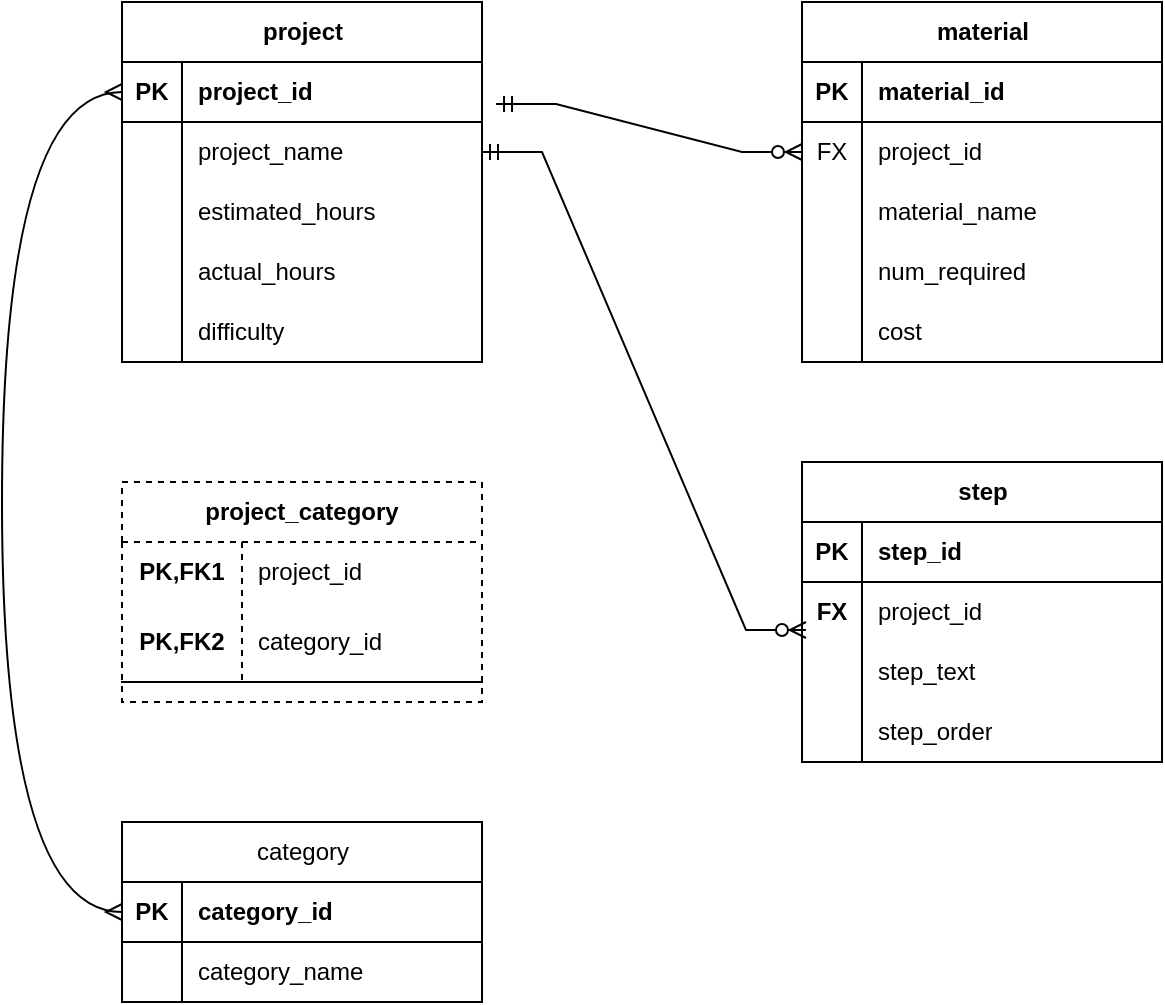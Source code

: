 <mxfile version="21.6.8" type="device">
  <diagram name="Page-1" id="QDHO5SLowC5yeqH9YNiQ">
    <mxGraphModel dx="1114" dy="656" grid="1" gridSize="10" guides="1" tooltips="1" connect="1" arrows="1" fold="1" page="1" pageScale="1" pageWidth="850" pageHeight="1100" math="0" shadow="0">
      <root>
        <mxCell id="0" />
        <mxCell id="1" parent="0" />
        <mxCell id="9Vhz3I-tGZ7GITaoAqUK-1" value="project" style="shape=table;startSize=30;container=1;collapsible=1;childLayout=tableLayout;fixedRows=1;rowLines=0;fontStyle=1;align=center;resizeLast=1;html=1;" vertex="1" parent="1">
          <mxGeometry x="140" y="150" width="180" height="180" as="geometry" />
        </mxCell>
        <mxCell id="9Vhz3I-tGZ7GITaoAqUK-2" value="" style="shape=tableRow;horizontal=0;startSize=0;swimlaneHead=0;swimlaneBody=0;fillColor=none;collapsible=0;dropTarget=0;points=[[0,0.5],[1,0.5]];portConstraint=eastwest;top=0;left=0;right=0;bottom=1;" vertex="1" parent="9Vhz3I-tGZ7GITaoAqUK-1">
          <mxGeometry y="30" width="180" height="30" as="geometry" />
        </mxCell>
        <mxCell id="9Vhz3I-tGZ7GITaoAqUK-3" value="PK" style="shape=partialRectangle;connectable=0;fillColor=none;top=0;left=0;bottom=0;right=0;fontStyle=1;overflow=hidden;whiteSpace=wrap;html=1;" vertex="1" parent="9Vhz3I-tGZ7GITaoAqUK-2">
          <mxGeometry width="30" height="30" as="geometry">
            <mxRectangle width="30" height="30" as="alternateBounds" />
          </mxGeometry>
        </mxCell>
        <mxCell id="9Vhz3I-tGZ7GITaoAqUK-4" value="&lt;span style=&quot;&quot;&gt;project_id&lt;/span&gt;" style="shape=partialRectangle;connectable=0;fillColor=none;top=0;left=0;bottom=0;right=0;align=left;spacingLeft=6;fontStyle=1;overflow=hidden;whiteSpace=wrap;html=1;" vertex="1" parent="9Vhz3I-tGZ7GITaoAqUK-2">
          <mxGeometry x="30" width="150" height="30" as="geometry">
            <mxRectangle width="150" height="30" as="alternateBounds" />
          </mxGeometry>
        </mxCell>
        <mxCell id="9Vhz3I-tGZ7GITaoAqUK-5" value="" style="shape=tableRow;horizontal=0;startSize=0;swimlaneHead=0;swimlaneBody=0;fillColor=none;collapsible=0;dropTarget=0;points=[[0,0.5],[1,0.5]];portConstraint=eastwest;top=0;left=0;right=0;bottom=0;" vertex="1" parent="9Vhz3I-tGZ7GITaoAqUK-1">
          <mxGeometry y="60" width="180" height="30" as="geometry" />
        </mxCell>
        <mxCell id="9Vhz3I-tGZ7GITaoAqUK-6" value="" style="shape=partialRectangle;connectable=0;fillColor=none;top=0;left=0;bottom=0;right=0;editable=1;overflow=hidden;whiteSpace=wrap;html=1;" vertex="1" parent="9Vhz3I-tGZ7GITaoAqUK-5">
          <mxGeometry width="30" height="30" as="geometry">
            <mxRectangle width="30" height="30" as="alternateBounds" />
          </mxGeometry>
        </mxCell>
        <mxCell id="9Vhz3I-tGZ7GITaoAqUK-7" value="project_name" style="shape=partialRectangle;connectable=0;fillColor=none;top=0;left=0;bottom=0;right=0;align=left;spacingLeft=6;overflow=hidden;whiteSpace=wrap;html=1;" vertex="1" parent="9Vhz3I-tGZ7GITaoAqUK-5">
          <mxGeometry x="30" width="150" height="30" as="geometry">
            <mxRectangle width="150" height="30" as="alternateBounds" />
          </mxGeometry>
        </mxCell>
        <mxCell id="9Vhz3I-tGZ7GITaoAqUK-8" value="" style="shape=tableRow;horizontal=0;startSize=0;swimlaneHead=0;swimlaneBody=0;fillColor=none;collapsible=0;dropTarget=0;points=[[0,0.5],[1,0.5]];portConstraint=eastwest;top=0;left=0;right=0;bottom=0;" vertex="1" parent="9Vhz3I-tGZ7GITaoAqUK-1">
          <mxGeometry y="90" width="180" height="30" as="geometry" />
        </mxCell>
        <mxCell id="9Vhz3I-tGZ7GITaoAqUK-9" value="" style="shape=partialRectangle;connectable=0;fillColor=none;top=0;left=0;bottom=0;right=0;editable=1;overflow=hidden;whiteSpace=wrap;html=1;" vertex="1" parent="9Vhz3I-tGZ7GITaoAqUK-8">
          <mxGeometry width="30" height="30" as="geometry">
            <mxRectangle width="30" height="30" as="alternateBounds" />
          </mxGeometry>
        </mxCell>
        <mxCell id="9Vhz3I-tGZ7GITaoAqUK-10" value="estimated_hours" style="shape=partialRectangle;connectable=0;fillColor=none;top=0;left=0;bottom=0;right=0;align=left;spacingLeft=6;overflow=hidden;whiteSpace=wrap;html=1;" vertex="1" parent="9Vhz3I-tGZ7GITaoAqUK-8">
          <mxGeometry x="30" width="150" height="30" as="geometry">
            <mxRectangle width="150" height="30" as="alternateBounds" />
          </mxGeometry>
        </mxCell>
        <mxCell id="9Vhz3I-tGZ7GITaoAqUK-11" value="" style="shape=tableRow;horizontal=0;startSize=0;swimlaneHead=0;swimlaneBody=0;fillColor=none;collapsible=0;dropTarget=0;points=[[0,0.5],[1,0.5]];portConstraint=eastwest;top=0;left=0;right=0;bottom=0;" vertex="1" parent="9Vhz3I-tGZ7GITaoAqUK-1">
          <mxGeometry y="120" width="180" height="30" as="geometry" />
        </mxCell>
        <mxCell id="9Vhz3I-tGZ7GITaoAqUK-12" value="" style="shape=partialRectangle;connectable=0;fillColor=none;top=0;left=0;bottom=0;right=0;editable=1;overflow=hidden;whiteSpace=wrap;html=1;" vertex="1" parent="9Vhz3I-tGZ7GITaoAqUK-11">
          <mxGeometry width="30" height="30" as="geometry">
            <mxRectangle width="30" height="30" as="alternateBounds" />
          </mxGeometry>
        </mxCell>
        <mxCell id="9Vhz3I-tGZ7GITaoAqUK-13" value="actual_hours" style="shape=partialRectangle;connectable=0;fillColor=none;top=0;left=0;bottom=0;right=0;align=left;spacingLeft=6;overflow=hidden;whiteSpace=wrap;html=1;" vertex="1" parent="9Vhz3I-tGZ7GITaoAqUK-11">
          <mxGeometry x="30" width="150" height="30" as="geometry">
            <mxRectangle width="150" height="30" as="alternateBounds" />
          </mxGeometry>
        </mxCell>
        <mxCell id="9Vhz3I-tGZ7GITaoAqUK-59" style="shape=tableRow;horizontal=0;startSize=0;swimlaneHead=0;swimlaneBody=0;fillColor=none;collapsible=0;dropTarget=0;points=[[0,0.5],[1,0.5]];portConstraint=eastwest;top=0;left=0;right=0;bottom=0;" vertex="1" parent="9Vhz3I-tGZ7GITaoAqUK-1">
          <mxGeometry y="150" width="180" height="30" as="geometry" />
        </mxCell>
        <mxCell id="9Vhz3I-tGZ7GITaoAqUK-60" style="shape=partialRectangle;connectable=0;fillColor=none;top=0;left=0;bottom=0;right=0;editable=1;overflow=hidden;whiteSpace=wrap;html=1;" vertex="1" parent="9Vhz3I-tGZ7GITaoAqUK-59">
          <mxGeometry width="30" height="30" as="geometry">
            <mxRectangle width="30" height="30" as="alternateBounds" />
          </mxGeometry>
        </mxCell>
        <mxCell id="9Vhz3I-tGZ7GITaoAqUK-61" value="difficulty" style="shape=partialRectangle;connectable=0;fillColor=none;top=0;left=0;bottom=0;right=0;align=left;spacingLeft=6;overflow=hidden;whiteSpace=wrap;html=1;" vertex="1" parent="9Vhz3I-tGZ7GITaoAqUK-59">
          <mxGeometry x="30" width="150" height="30" as="geometry">
            <mxRectangle width="150" height="30" as="alternateBounds" />
          </mxGeometry>
        </mxCell>
        <mxCell id="9Vhz3I-tGZ7GITaoAqUK-14" value="material" style="shape=table;startSize=30;container=1;collapsible=1;childLayout=tableLayout;fixedRows=1;rowLines=0;fontStyle=1;align=center;resizeLast=1;html=1;" vertex="1" parent="1">
          <mxGeometry x="480" y="150" width="180" height="180" as="geometry" />
        </mxCell>
        <mxCell id="9Vhz3I-tGZ7GITaoAqUK-15" value="" style="shape=tableRow;horizontal=0;startSize=0;swimlaneHead=0;swimlaneBody=0;fillColor=none;collapsible=0;dropTarget=0;points=[[0,0.5],[1,0.5]];portConstraint=eastwest;top=0;left=0;right=0;bottom=1;" vertex="1" parent="9Vhz3I-tGZ7GITaoAqUK-14">
          <mxGeometry y="30" width="180" height="30" as="geometry" />
        </mxCell>
        <mxCell id="9Vhz3I-tGZ7GITaoAqUK-16" value="PK" style="shape=partialRectangle;connectable=0;fillColor=none;top=0;left=0;bottom=0;right=0;fontStyle=1;overflow=hidden;whiteSpace=wrap;html=1;" vertex="1" parent="9Vhz3I-tGZ7GITaoAqUK-15">
          <mxGeometry width="30" height="30" as="geometry">
            <mxRectangle width="30" height="30" as="alternateBounds" />
          </mxGeometry>
        </mxCell>
        <mxCell id="9Vhz3I-tGZ7GITaoAqUK-17" value="material_id" style="shape=partialRectangle;connectable=0;fillColor=none;top=0;left=0;bottom=0;right=0;align=left;spacingLeft=6;fontStyle=1;overflow=hidden;whiteSpace=wrap;html=1;" vertex="1" parent="9Vhz3I-tGZ7GITaoAqUK-15">
          <mxGeometry x="30" width="150" height="30" as="geometry">
            <mxRectangle width="150" height="30" as="alternateBounds" />
          </mxGeometry>
        </mxCell>
        <mxCell id="9Vhz3I-tGZ7GITaoAqUK-18" value="" style="shape=tableRow;horizontal=0;startSize=0;swimlaneHead=0;swimlaneBody=0;fillColor=none;collapsible=0;dropTarget=0;points=[[0,0.5],[1,0.5]];portConstraint=eastwest;top=0;left=0;right=0;bottom=0;" vertex="1" parent="9Vhz3I-tGZ7GITaoAqUK-14">
          <mxGeometry y="60" width="180" height="30" as="geometry" />
        </mxCell>
        <mxCell id="9Vhz3I-tGZ7GITaoAqUK-19" value="FX" style="shape=partialRectangle;connectable=0;fillColor=none;top=0;left=0;bottom=0;right=0;editable=1;overflow=hidden;whiteSpace=wrap;html=1;" vertex="1" parent="9Vhz3I-tGZ7GITaoAqUK-18">
          <mxGeometry width="30" height="30" as="geometry">
            <mxRectangle width="30" height="30" as="alternateBounds" />
          </mxGeometry>
        </mxCell>
        <mxCell id="9Vhz3I-tGZ7GITaoAqUK-20" value="project_id" style="shape=partialRectangle;connectable=0;fillColor=none;top=0;left=0;bottom=0;right=0;align=left;spacingLeft=6;overflow=hidden;whiteSpace=wrap;html=1;" vertex="1" parent="9Vhz3I-tGZ7GITaoAqUK-18">
          <mxGeometry x="30" width="150" height="30" as="geometry">
            <mxRectangle width="150" height="30" as="alternateBounds" />
          </mxGeometry>
        </mxCell>
        <mxCell id="9Vhz3I-tGZ7GITaoAqUK-21" value="" style="shape=tableRow;horizontal=0;startSize=0;swimlaneHead=0;swimlaneBody=0;fillColor=none;collapsible=0;dropTarget=0;points=[[0,0.5],[1,0.5]];portConstraint=eastwest;top=0;left=0;right=0;bottom=0;" vertex="1" parent="9Vhz3I-tGZ7GITaoAqUK-14">
          <mxGeometry y="90" width="180" height="30" as="geometry" />
        </mxCell>
        <mxCell id="9Vhz3I-tGZ7GITaoAqUK-22" value="" style="shape=partialRectangle;connectable=0;fillColor=none;top=0;left=0;bottom=0;right=0;editable=1;overflow=hidden;whiteSpace=wrap;html=1;" vertex="1" parent="9Vhz3I-tGZ7GITaoAqUK-21">
          <mxGeometry width="30" height="30" as="geometry">
            <mxRectangle width="30" height="30" as="alternateBounds" />
          </mxGeometry>
        </mxCell>
        <mxCell id="9Vhz3I-tGZ7GITaoAqUK-23" value="material_name" style="shape=partialRectangle;connectable=0;fillColor=none;top=0;left=0;bottom=0;right=0;align=left;spacingLeft=6;overflow=hidden;whiteSpace=wrap;html=1;" vertex="1" parent="9Vhz3I-tGZ7GITaoAqUK-21">
          <mxGeometry x="30" width="150" height="30" as="geometry">
            <mxRectangle width="150" height="30" as="alternateBounds" />
          </mxGeometry>
        </mxCell>
        <mxCell id="9Vhz3I-tGZ7GITaoAqUK-24" value="" style="shape=tableRow;horizontal=0;startSize=0;swimlaneHead=0;swimlaneBody=0;fillColor=none;collapsible=0;dropTarget=0;points=[[0,0.5],[1,0.5]];portConstraint=eastwest;top=0;left=0;right=0;bottom=0;" vertex="1" parent="9Vhz3I-tGZ7GITaoAqUK-14">
          <mxGeometry y="120" width="180" height="30" as="geometry" />
        </mxCell>
        <mxCell id="9Vhz3I-tGZ7GITaoAqUK-25" value="" style="shape=partialRectangle;connectable=0;fillColor=none;top=0;left=0;bottom=0;right=0;editable=1;overflow=hidden;whiteSpace=wrap;html=1;" vertex="1" parent="9Vhz3I-tGZ7GITaoAqUK-24">
          <mxGeometry width="30" height="30" as="geometry">
            <mxRectangle width="30" height="30" as="alternateBounds" />
          </mxGeometry>
        </mxCell>
        <mxCell id="9Vhz3I-tGZ7GITaoAqUK-26" value="num_required" style="shape=partialRectangle;connectable=0;fillColor=none;top=0;left=0;bottom=0;right=0;align=left;spacingLeft=6;overflow=hidden;whiteSpace=wrap;html=1;" vertex="1" parent="9Vhz3I-tGZ7GITaoAqUK-24">
          <mxGeometry x="30" width="150" height="30" as="geometry">
            <mxRectangle width="150" height="30" as="alternateBounds" />
          </mxGeometry>
        </mxCell>
        <mxCell id="9Vhz3I-tGZ7GITaoAqUK-62" style="shape=tableRow;horizontal=0;startSize=0;swimlaneHead=0;swimlaneBody=0;fillColor=none;collapsible=0;dropTarget=0;points=[[0,0.5],[1,0.5]];portConstraint=eastwest;top=0;left=0;right=0;bottom=0;" vertex="1" parent="9Vhz3I-tGZ7GITaoAqUK-14">
          <mxGeometry y="150" width="180" height="30" as="geometry" />
        </mxCell>
        <mxCell id="9Vhz3I-tGZ7GITaoAqUK-63" style="shape=partialRectangle;connectable=0;fillColor=none;top=0;left=0;bottom=0;right=0;editable=1;overflow=hidden;whiteSpace=wrap;html=1;" vertex="1" parent="9Vhz3I-tGZ7GITaoAqUK-62">
          <mxGeometry width="30" height="30" as="geometry">
            <mxRectangle width="30" height="30" as="alternateBounds" />
          </mxGeometry>
        </mxCell>
        <mxCell id="9Vhz3I-tGZ7GITaoAqUK-64" value="cost" style="shape=partialRectangle;connectable=0;fillColor=none;top=0;left=0;bottom=0;right=0;align=left;spacingLeft=6;overflow=hidden;whiteSpace=wrap;html=1;" vertex="1" parent="9Vhz3I-tGZ7GITaoAqUK-62">
          <mxGeometry x="30" width="150" height="30" as="geometry">
            <mxRectangle width="150" height="30" as="alternateBounds" />
          </mxGeometry>
        </mxCell>
        <mxCell id="9Vhz3I-tGZ7GITaoAqUK-27" value="step" style="shape=table;startSize=30;container=1;collapsible=1;childLayout=tableLayout;fixedRows=1;rowLines=0;fontStyle=1;align=center;resizeLast=1;html=1;" vertex="1" parent="1">
          <mxGeometry x="480" y="380" width="180" height="150" as="geometry" />
        </mxCell>
        <mxCell id="9Vhz3I-tGZ7GITaoAqUK-28" value="" style="shape=tableRow;horizontal=0;startSize=0;swimlaneHead=0;swimlaneBody=0;fillColor=none;collapsible=0;dropTarget=0;points=[[0,0.5],[1,0.5]];portConstraint=eastwest;top=0;left=0;right=0;bottom=1;" vertex="1" parent="9Vhz3I-tGZ7GITaoAqUK-27">
          <mxGeometry y="30" width="180" height="30" as="geometry" />
        </mxCell>
        <mxCell id="9Vhz3I-tGZ7GITaoAqUK-29" value="PK" style="shape=partialRectangle;connectable=0;fillColor=none;top=0;left=0;bottom=0;right=0;fontStyle=1;overflow=hidden;whiteSpace=wrap;html=1;" vertex="1" parent="9Vhz3I-tGZ7GITaoAqUK-28">
          <mxGeometry width="30" height="30" as="geometry">
            <mxRectangle width="30" height="30" as="alternateBounds" />
          </mxGeometry>
        </mxCell>
        <mxCell id="9Vhz3I-tGZ7GITaoAqUK-30" value="step_id" style="shape=partialRectangle;connectable=0;fillColor=none;top=0;left=0;bottom=0;right=0;align=left;spacingLeft=6;fontStyle=1;overflow=hidden;whiteSpace=wrap;html=1;" vertex="1" parent="9Vhz3I-tGZ7GITaoAqUK-28">
          <mxGeometry x="30" width="150" height="30" as="geometry">
            <mxRectangle width="150" height="30" as="alternateBounds" />
          </mxGeometry>
        </mxCell>
        <mxCell id="9Vhz3I-tGZ7GITaoAqUK-31" value="" style="shape=tableRow;horizontal=0;startSize=0;swimlaneHead=0;swimlaneBody=0;fillColor=none;collapsible=0;dropTarget=0;points=[[0,0.5],[1,0.5]];portConstraint=eastwest;top=0;left=0;right=0;bottom=0;" vertex="1" parent="9Vhz3I-tGZ7GITaoAqUK-27">
          <mxGeometry y="60" width="180" height="30" as="geometry" />
        </mxCell>
        <mxCell id="9Vhz3I-tGZ7GITaoAqUK-32" value="FX" style="shape=partialRectangle;connectable=0;fillColor=none;top=0;left=0;bottom=0;right=0;editable=1;overflow=hidden;whiteSpace=wrap;html=1;fontStyle=1" vertex="1" parent="9Vhz3I-tGZ7GITaoAqUK-31">
          <mxGeometry width="30" height="30" as="geometry">
            <mxRectangle width="30" height="30" as="alternateBounds" />
          </mxGeometry>
        </mxCell>
        <mxCell id="9Vhz3I-tGZ7GITaoAqUK-33" value="project_id" style="shape=partialRectangle;connectable=0;fillColor=none;top=0;left=0;bottom=0;right=0;align=left;spacingLeft=6;overflow=hidden;whiteSpace=wrap;html=1;" vertex="1" parent="9Vhz3I-tGZ7GITaoAqUK-31">
          <mxGeometry x="30" width="150" height="30" as="geometry">
            <mxRectangle width="150" height="30" as="alternateBounds" />
          </mxGeometry>
        </mxCell>
        <mxCell id="9Vhz3I-tGZ7GITaoAqUK-34" value="" style="shape=tableRow;horizontal=0;startSize=0;swimlaneHead=0;swimlaneBody=0;fillColor=none;collapsible=0;dropTarget=0;points=[[0,0.5],[1,0.5]];portConstraint=eastwest;top=0;left=0;right=0;bottom=0;" vertex="1" parent="9Vhz3I-tGZ7GITaoAqUK-27">
          <mxGeometry y="90" width="180" height="30" as="geometry" />
        </mxCell>
        <mxCell id="9Vhz3I-tGZ7GITaoAqUK-35" value="" style="shape=partialRectangle;connectable=0;fillColor=none;top=0;left=0;bottom=0;right=0;editable=1;overflow=hidden;whiteSpace=wrap;html=1;" vertex="1" parent="9Vhz3I-tGZ7GITaoAqUK-34">
          <mxGeometry width="30" height="30" as="geometry">
            <mxRectangle width="30" height="30" as="alternateBounds" />
          </mxGeometry>
        </mxCell>
        <mxCell id="9Vhz3I-tGZ7GITaoAqUK-36" value="step_text" style="shape=partialRectangle;connectable=0;fillColor=none;top=0;left=0;bottom=0;right=0;align=left;spacingLeft=6;overflow=hidden;whiteSpace=wrap;html=1;" vertex="1" parent="9Vhz3I-tGZ7GITaoAqUK-34">
          <mxGeometry x="30" width="150" height="30" as="geometry">
            <mxRectangle width="150" height="30" as="alternateBounds" />
          </mxGeometry>
        </mxCell>
        <mxCell id="9Vhz3I-tGZ7GITaoAqUK-37" value="" style="shape=tableRow;horizontal=0;startSize=0;swimlaneHead=0;swimlaneBody=0;fillColor=none;collapsible=0;dropTarget=0;points=[[0,0.5],[1,0.5]];portConstraint=eastwest;top=0;left=0;right=0;bottom=0;" vertex="1" parent="9Vhz3I-tGZ7GITaoAqUK-27">
          <mxGeometry y="120" width="180" height="30" as="geometry" />
        </mxCell>
        <mxCell id="9Vhz3I-tGZ7GITaoAqUK-38" value="" style="shape=partialRectangle;connectable=0;fillColor=none;top=0;left=0;bottom=0;right=0;editable=1;overflow=hidden;whiteSpace=wrap;html=1;" vertex="1" parent="9Vhz3I-tGZ7GITaoAqUK-37">
          <mxGeometry width="30" height="30" as="geometry">
            <mxRectangle width="30" height="30" as="alternateBounds" />
          </mxGeometry>
        </mxCell>
        <mxCell id="9Vhz3I-tGZ7GITaoAqUK-39" value="step_order" style="shape=partialRectangle;connectable=0;fillColor=none;top=0;left=0;bottom=0;right=0;align=left;spacingLeft=6;overflow=hidden;whiteSpace=wrap;html=1;" vertex="1" parent="9Vhz3I-tGZ7GITaoAqUK-37">
          <mxGeometry x="30" width="150" height="30" as="geometry">
            <mxRectangle width="150" height="30" as="alternateBounds" />
          </mxGeometry>
        </mxCell>
        <mxCell id="9Vhz3I-tGZ7GITaoAqUK-40" value="category" style="shape=table;startSize=30;container=1;collapsible=1;childLayout=tableLayout;fixedRows=1;rowLines=0;fontStyle=0;align=center;resizeLast=1;html=1;" vertex="1" parent="1">
          <mxGeometry x="140" y="560" width="180" height="90" as="geometry" />
        </mxCell>
        <mxCell id="9Vhz3I-tGZ7GITaoAqUK-41" value="" style="shape=tableRow;horizontal=0;startSize=0;swimlaneHead=0;swimlaneBody=0;fillColor=none;collapsible=0;dropTarget=0;points=[[0,0.5],[1,0.5]];portConstraint=eastwest;top=0;left=0;right=0;bottom=1;" vertex="1" parent="9Vhz3I-tGZ7GITaoAqUK-40">
          <mxGeometry y="30" width="180" height="30" as="geometry" />
        </mxCell>
        <mxCell id="9Vhz3I-tGZ7GITaoAqUK-42" value="PK" style="shape=partialRectangle;connectable=0;fillColor=none;top=0;left=0;bottom=0;right=0;fontStyle=1;overflow=hidden;whiteSpace=wrap;html=1;" vertex="1" parent="9Vhz3I-tGZ7GITaoAqUK-41">
          <mxGeometry width="30" height="30" as="geometry">
            <mxRectangle width="30" height="30" as="alternateBounds" />
          </mxGeometry>
        </mxCell>
        <mxCell id="9Vhz3I-tGZ7GITaoAqUK-43" value="category&lt;span style=&quot;&quot;&gt;_id&lt;/span&gt;" style="shape=partialRectangle;connectable=0;fillColor=none;top=0;left=0;bottom=0;right=0;align=left;spacingLeft=6;fontStyle=1;overflow=hidden;whiteSpace=wrap;html=1;" vertex="1" parent="9Vhz3I-tGZ7GITaoAqUK-41">
          <mxGeometry x="30" width="150" height="30" as="geometry">
            <mxRectangle width="150" height="30" as="alternateBounds" />
          </mxGeometry>
        </mxCell>
        <mxCell id="9Vhz3I-tGZ7GITaoAqUK-44" value="" style="shape=tableRow;horizontal=0;startSize=0;swimlaneHead=0;swimlaneBody=0;fillColor=none;collapsible=0;dropTarget=0;points=[[0,0.5],[1,0.5]];portConstraint=eastwest;top=0;left=0;right=0;bottom=0;" vertex="1" parent="9Vhz3I-tGZ7GITaoAqUK-40">
          <mxGeometry y="60" width="180" height="30" as="geometry" />
        </mxCell>
        <mxCell id="9Vhz3I-tGZ7GITaoAqUK-45" value="" style="shape=partialRectangle;connectable=0;fillColor=none;top=0;left=0;bottom=0;right=0;editable=1;overflow=hidden;whiteSpace=wrap;html=1;" vertex="1" parent="9Vhz3I-tGZ7GITaoAqUK-44">
          <mxGeometry width="30" height="30" as="geometry">
            <mxRectangle width="30" height="30" as="alternateBounds" />
          </mxGeometry>
        </mxCell>
        <mxCell id="9Vhz3I-tGZ7GITaoAqUK-46" value="category_name" style="shape=partialRectangle;connectable=0;fillColor=none;top=0;left=0;bottom=0;right=0;align=left;spacingLeft=6;overflow=hidden;whiteSpace=wrap;html=1;" vertex="1" parent="9Vhz3I-tGZ7GITaoAqUK-44">
          <mxGeometry x="30" width="150" height="30" as="geometry">
            <mxRectangle width="150" height="30" as="alternateBounds" />
          </mxGeometry>
        </mxCell>
        <mxCell id="9Vhz3I-tGZ7GITaoAqUK-65" value="project_category" style="shape=table;startSize=30;container=1;collapsible=1;childLayout=tableLayout;fixedRows=1;rowLines=0;fontStyle=1;align=center;resizeLast=1;html=1;whiteSpace=wrap;dashed=1;" vertex="1" parent="1">
          <mxGeometry x="140" y="390" width="180" height="110" as="geometry" />
        </mxCell>
        <mxCell id="9Vhz3I-tGZ7GITaoAqUK-66" value="" style="shape=tableRow;horizontal=0;startSize=0;swimlaneHead=0;swimlaneBody=0;fillColor=none;collapsible=0;dropTarget=0;points=[[0,0.5],[1,0.5]];portConstraint=eastwest;top=0;left=0;right=0;bottom=0;html=1;" vertex="1" parent="9Vhz3I-tGZ7GITaoAqUK-65">
          <mxGeometry y="30" width="180" height="30" as="geometry" />
        </mxCell>
        <mxCell id="9Vhz3I-tGZ7GITaoAqUK-67" value="PK,FK1" style="shape=partialRectangle;connectable=0;fillColor=none;top=0;left=0;bottom=0;right=0;fontStyle=1;overflow=hidden;html=1;whiteSpace=wrap;" vertex="1" parent="9Vhz3I-tGZ7GITaoAqUK-66">
          <mxGeometry width="60" height="30" as="geometry">
            <mxRectangle width="60" height="30" as="alternateBounds" />
          </mxGeometry>
        </mxCell>
        <mxCell id="9Vhz3I-tGZ7GITaoAqUK-68" value="project_id" style="shape=partialRectangle;connectable=0;fillColor=none;top=0;left=0;bottom=0;right=0;align=left;spacingLeft=6;fontStyle=0;overflow=hidden;html=1;whiteSpace=wrap;" vertex="1" parent="9Vhz3I-tGZ7GITaoAqUK-66">
          <mxGeometry x="60" width="120" height="30" as="geometry">
            <mxRectangle width="120" height="30" as="alternateBounds" />
          </mxGeometry>
        </mxCell>
        <mxCell id="9Vhz3I-tGZ7GITaoAqUK-69" value="" style="shape=tableRow;horizontal=0;startSize=0;swimlaneHead=0;swimlaneBody=0;fillColor=none;collapsible=0;dropTarget=0;points=[[0,0.5],[1,0.5]];portConstraint=eastwest;top=0;left=0;right=0;bottom=1;html=1;" vertex="1" parent="9Vhz3I-tGZ7GITaoAqUK-65">
          <mxGeometry y="60" width="180" height="40" as="geometry" />
        </mxCell>
        <mxCell id="9Vhz3I-tGZ7GITaoAqUK-70" value="PK,FK2" style="shape=partialRectangle;connectable=0;fillColor=none;top=0;left=0;bottom=0;right=0;fontStyle=1;overflow=hidden;html=1;whiteSpace=wrap;" vertex="1" parent="9Vhz3I-tGZ7GITaoAqUK-69">
          <mxGeometry width="60" height="40" as="geometry">
            <mxRectangle width="60" height="40" as="alternateBounds" />
          </mxGeometry>
        </mxCell>
        <mxCell id="9Vhz3I-tGZ7GITaoAqUK-71" value="category_id" style="shape=partialRectangle;connectable=0;fillColor=none;top=0;left=0;bottom=0;right=0;align=left;spacingLeft=6;fontStyle=0;overflow=hidden;html=1;whiteSpace=wrap;" vertex="1" parent="9Vhz3I-tGZ7GITaoAqUK-69">
          <mxGeometry x="60" width="120" height="40" as="geometry">
            <mxRectangle width="120" height="40" as="alternateBounds" />
          </mxGeometry>
        </mxCell>
        <mxCell id="9Vhz3I-tGZ7GITaoAqUK-83" value="" style="edgeStyle=orthogonalEdgeStyle;fontSize=12;html=1;endArrow=ERmany;startArrow=ERmany;rounded=0;exitX=0;exitY=0.5;exitDx=0;exitDy=0;entryX=0;entryY=0.5;entryDx=0;entryDy=0;curved=1;" edge="1" parent="1" source="9Vhz3I-tGZ7GITaoAqUK-41" target="9Vhz3I-tGZ7GITaoAqUK-2">
          <mxGeometry width="100" height="100" relative="1" as="geometry">
            <mxPoint x="100" y="490" as="sourcePoint" />
            <mxPoint x="200" y="390" as="targetPoint" />
            <Array as="points">
              <mxPoint x="80" y="605" />
              <mxPoint x="80" y="195" />
            </Array>
          </mxGeometry>
        </mxCell>
        <mxCell id="9Vhz3I-tGZ7GITaoAqUK-84" value="" style="edgeStyle=entityRelationEdgeStyle;fontSize=12;html=1;endArrow=ERzeroToMany;startArrow=ERmandOne;rounded=0;exitX=1.039;exitY=0.7;exitDx=0;exitDy=0;exitPerimeter=0;" edge="1" parent="1" source="9Vhz3I-tGZ7GITaoAqUK-2" target="9Vhz3I-tGZ7GITaoAqUK-18">
          <mxGeometry width="100" height="100" relative="1" as="geometry">
            <mxPoint x="100" y="490" as="sourcePoint" />
            <mxPoint x="130" y="360" as="targetPoint" />
            <Array as="points">
              <mxPoint x="150" y="440" />
              <mxPoint x="140" y="380" />
            </Array>
          </mxGeometry>
        </mxCell>
        <mxCell id="9Vhz3I-tGZ7GITaoAqUK-85" value="" style="edgeStyle=entityRelationEdgeStyle;fontSize=12;html=1;endArrow=ERzeroToMany;startArrow=ERmandOne;rounded=0;entryX=0.011;entryY=0.8;entryDx=0;entryDy=0;entryPerimeter=0;" edge="1" parent="1" source="9Vhz3I-tGZ7GITaoAqUK-5" target="9Vhz3I-tGZ7GITaoAqUK-31">
          <mxGeometry width="100" height="100" relative="1" as="geometry">
            <mxPoint x="390" y="550" as="sourcePoint" />
            <mxPoint x="470" y="460" as="targetPoint" />
          </mxGeometry>
        </mxCell>
      </root>
    </mxGraphModel>
  </diagram>
</mxfile>
